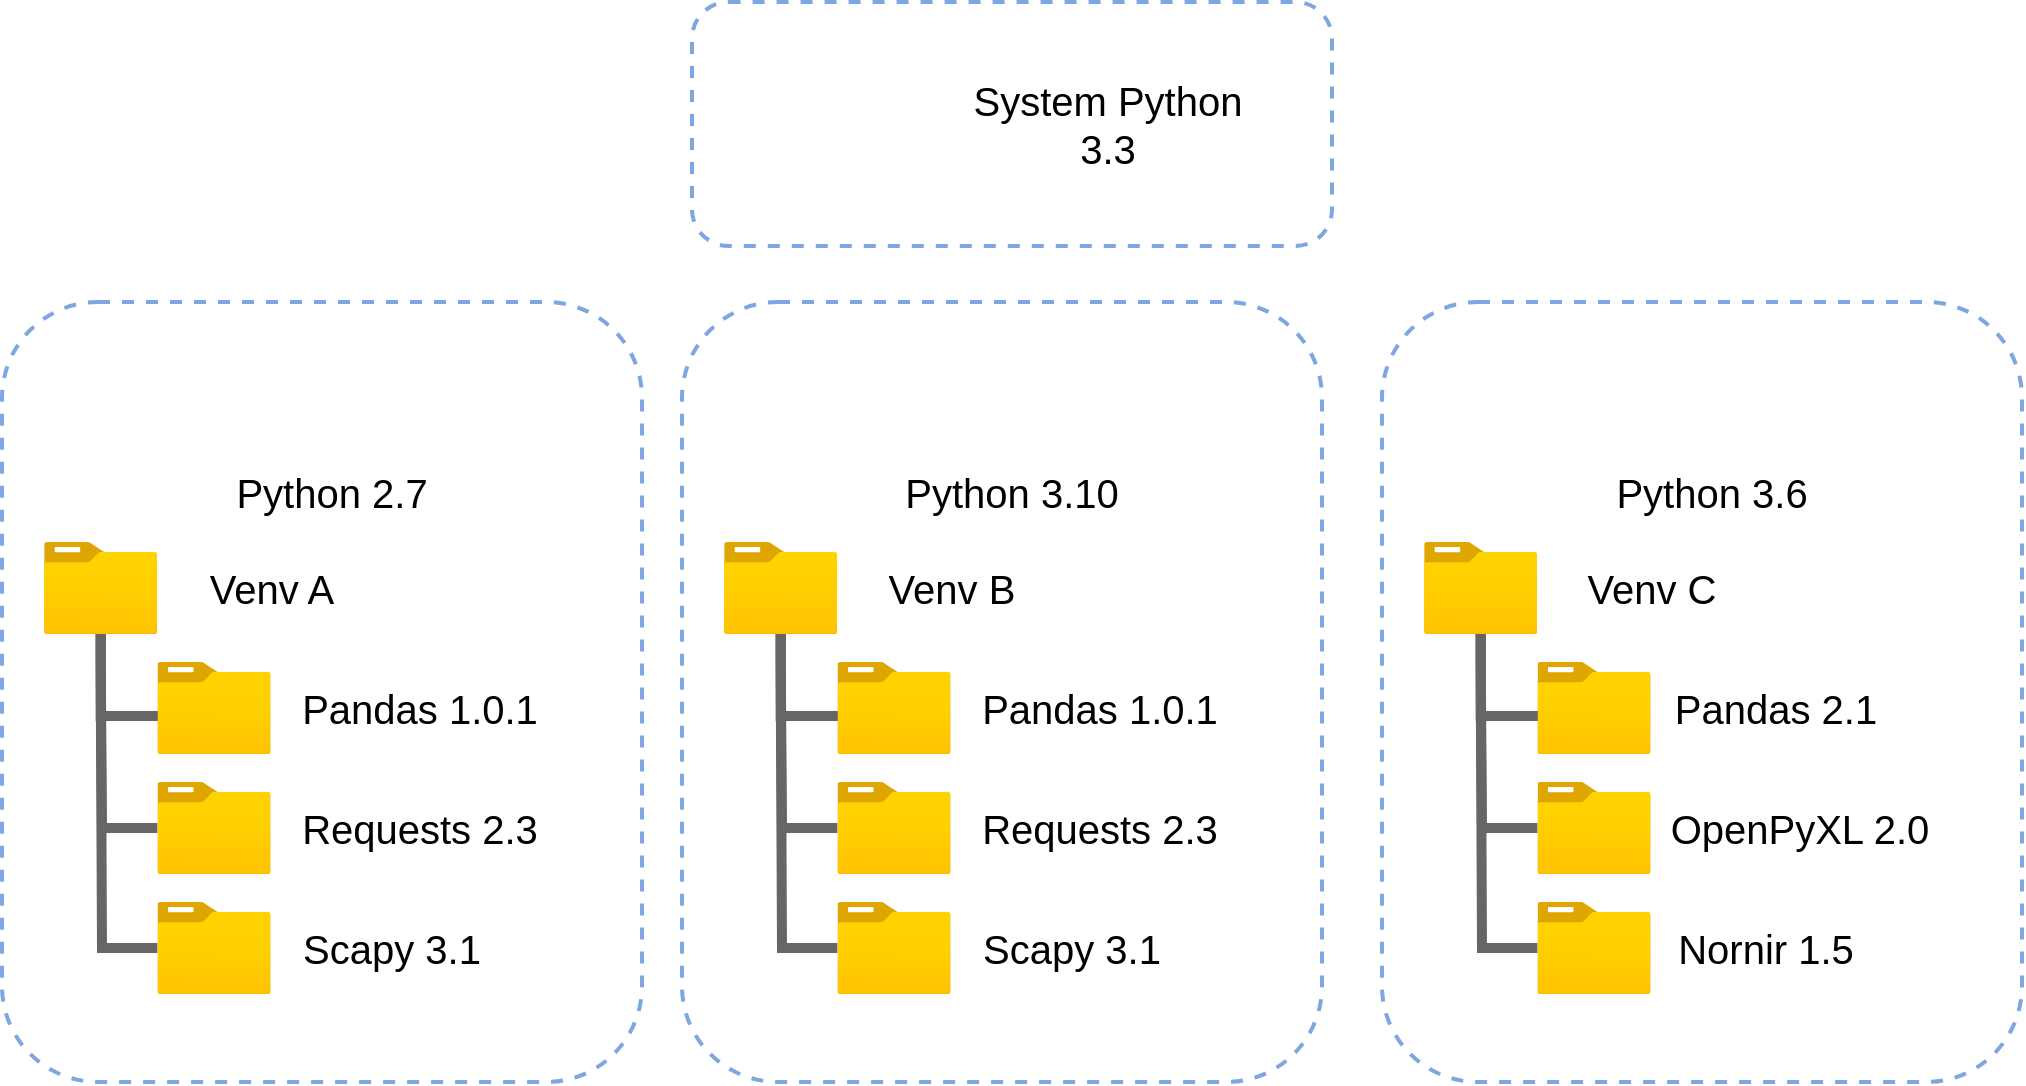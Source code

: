 <mxfile version="18.0.1" type="device"><diagram id="a-N2ivAN2zhkGt3p4kRv" name="Page-1"><mxGraphModel dx="922" dy="831" grid="1" gridSize="10" guides="1" tooltips="1" connect="1" arrows="1" fold="1" page="1" pageScale="1" pageWidth="827" pageHeight="1169" math="0" shadow="0"><root><mxCell id="0"/><mxCell id="1" parent="0"/><mxCell id="n__TnUmV7RsL0VpYh8Io-32" value="" style="rounded=1;whiteSpace=wrap;html=1;fillColor=none;strokeColor=#7EA6E0;strokeWidth=2;dashed=1;" vertex="1" parent="1"><mxGeometry x="840" y="200" width="320" height="390" as="geometry"/></mxCell><mxCell id="n__TnUmV7RsL0VpYh8Io-1" value="" style="rounded=1;whiteSpace=wrap;html=1;fillColor=none;strokeColor=#7EA6E0;strokeWidth=2;dashed=1;" vertex="1" parent="1"><mxGeometry x="150" y="200" width="320" height="390" as="geometry"/></mxCell><mxCell id="n__TnUmV7RsL0VpYh8Io-4" value="" style="shape=image;verticalLabelPosition=bottom;labelBackgroundColor=default;verticalAlign=top;aspect=fixed;imageAspect=0;image=https://tinkercademy.com/wp-content/uploads/2018/04/python-icon.png;" vertex="1" parent="1"><mxGeometry x="280" y="210" width="70" height="70" as="geometry"/></mxCell><mxCell id="n__TnUmV7RsL0VpYh8Io-9" style="edgeStyle=orthogonalEdgeStyle;rounded=0;orthogonalLoop=1;jettySize=auto;html=1;entryX=0.006;entryY=0.587;entryDx=0;entryDy=0;entryPerimeter=0;endArrow=none;endFill=0;fillColor=#f5f5f5;strokeColor=#666666;strokeWidth=5;" edge="1" parent="1" source="n__TnUmV7RsL0VpYh8Io-5" target="n__TnUmV7RsL0VpYh8Io-6"><mxGeometry relative="1" as="geometry"/></mxCell><mxCell id="n__TnUmV7RsL0VpYh8Io-5" value="" style="aspect=fixed;html=1;points=[];align=center;image;fontSize=12;image=img/lib/azure2/general/Folder_Blank.svg;dashed=1;strokeColor=#7EA6E0;strokeWidth=2;fillColor=none;" vertex="1" parent="1"><mxGeometry x="171" y="320" width="56.68" height="46" as="geometry"/></mxCell><mxCell id="n__TnUmV7RsL0VpYh8Io-6" value="" style="aspect=fixed;html=1;points=[];align=center;image;fontSize=12;image=img/lib/azure2/general/Folder_Blank.svg;dashed=1;strokeColor=#7EA6E0;strokeWidth=2;fillColor=none;" vertex="1" parent="1"><mxGeometry x="227.68" y="380" width="56.68" height="46" as="geometry"/></mxCell><mxCell id="n__TnUmV7RsL0VpYh8Io-7" value="" style="aspect=fixed;html=1;points=[];align=center;image;fontSize=12;image=img/lib/azure2/general/Folder_Blank.svg;dashed=1;strokeColor=#7EA6E0;strokeWidth=2;fillColor=none;fontStyle=1" vertex="1" parent="1"><mxGeometry x="227.68" y="440" width="56.68" height="46" as="geometry"/></mxCell><mxCell id="n__TnUmV7RsL0VpYh8Io-8" value="" style="aspect=fixed;html=1;points=[];align=center;image;fontSize=12;image=img/lib/azure2/general/Folder_Blank.svg;dashed=1;strokeColor=#7EA6E0;strokeWidth=2;fillColor=none;fontStyle=1" vertex="1" parent="1"><mxGeometry x="227.68" y="500" width="56.68" height="46" as="geometry"/></mxCell><mxCell id="n__TnUmV7RsL0VpYh8Io-11" style="edgeStyle=orthogonalEdgeStyle;rounded=0;orthogonalLoop=1;jettySize=auto;html=1;endArrow=none;endFill=0;fillColor=#f5f5f5;strokeColor=#666666;strokeWidth=5;" edge="1" parent="1" source="n__TnUmV7RsL0VpYh8Io-5" target="n__TnUmV7RsL0VpYh8Io-7"><mxGeometry relative="1" as="geometry"><mxPoint x="209.4" y="376" as="sourcePoint"/><mxPoint x="238.02" y="417.002" as="targetPoint"/><Array as="points"><mxPoint x="199" y="376"/><mxPoint x="200" y="376"/><mxPoint x="200" y="463"/></Array></mxGeometry></mxCell><mxCell id="n__TnUmV7RsL0VpYh8Io-12" style="edgeStyle=orthogonalEdgeStyle;rounded=0;orthogonalLoop=1;jettySize=auto;html=1;endArrow=none;endFill=0;fillColor=#f5f5f5;strokeColor=#666666;strokeWidth=5;" edge="1" parent="1" source="n__TnUmV7RsL0VpYh8Io-5" target="n__TnUmV7RsL0VpYh8Io-8"><mxGeometry relative="1" as="geometry"><mxPoint x="219.4" y="386" as="sourcePoint"/><mxPoint x="237.68" y="473" as="targetPoint"/><Array as="points"><mxPoint x="199" y="386"/><mxPoint x="200" y="386"/><mxPoint x="200" y="523"/></Array></mxGeometry></mxCell><mxCell id="n__TnUmV7RsL0VpYh8Io-13" value="Python 2.7" style="text;html=1;strokeColor=none;fillColor=none;align=center;verticalAlign=middle;whiteSpace=wrap;rounded=0;dashed=1;fontSize=20;" vertex="1" parent="1"><mxGeometry x="260" y="280" width="110" height="30" as="geometry"/></mxCell><mxCell id="n__TnUmV7RsL0VpYh8Io-14" value="Venv A" style="text;html=1;strokeColor=none;fillColor=none;align=center;verticalAlign=middle;whiteSpace=wrap;rounded=0;dashed=1;fontSize=20;" vertex="1" parent="1"><mxGeometry x="230" y="328" width="110" height="30" as="geometry"/></mxCell><mxCell id="n__TnUmV7RsL0VpYh8Io-15" value="Pandas 1.0.1" style="text;html=1;strokeColor=none;fillColor=none;align=center;verticalAlign=middle;whiteSpace=wrap;rounded=0;dashed=1;fontSize=20;" vertex="1" parent="1"><mxGeometry x="284.36" y="388" width="150" height="30" as="geometry"/></mxCell><mxCell id="n__TnUmV7RsL0VpYh8Io-16" value="Requests 2.3" style="text;html=1;strokeColor=none;fillColor=none;align=center;verticalAlign=middle;whiteSpace=wrap;rounded=0;dashed=1;fontSize=20;" vertex="1" parent="1"><mxGeometry x="284.36" y="448" width="150" height="30" as="geometry"/></mxCell><mxCell id="n__TnUmV7RsL0VpYh8Io-17" value="Scapy 3.1" style="text;html=1;strokeColor=none;fillColor=none;align=center;verticalAlign=middle;whiteSpace=wrap;rounded=0;dashed=1;fontSize=20;" vertex="1" parent="1"><mxGeometry x="270" y="508" width="150" height="30" as="geometry"/></mxCell><mxCell id="n__TnUmV7RsL0VpYh8Io-18" value="" style="rounded=1;whiteSpace=wrap;html=1;fillColor=none;strokeColor=#7EA6E0;strokeWidth=2;dashed=1;" vertex="1" parent="1"><mxGeometry x="490" y="200" width="320" height="390" as="geometry"/></mxCell><mxCell id="n__TnUmV7RsL0VpYh8Io-19" value="" style="shape=image;verticalLabelPosition=bottom;labelBackgroundColor=default;verticalAlign=top;aspect=fixed;imageAspect=0;image=https://tinkercademy.com/wp-content/uploads/2018/04/python-icon.png;" vertex="1" parent="1"><mxGeometry x="620" y="210" width="70" height="70" as="geometry"/></mxCell><mxCell id="n__TnUmV7RsL0VpYh8Io-20" style="edgeStyle=orthogonalEdgeStyle;rounded=0;orthogonalLoop=1;jettySize=auto;html=1;entryX=0.006;entryY=0.587;entryDx=0;entryDy=0;entryPerimeter=0;endArrow=none;endFill=0;fillColor=#f5f5f5;strokeColor=#666666;strokeWidth=5;" edge="1" parent="1" source="n__TnUmV7RsL0VpYh8Io-21" target="n__TnUmV7RsL0VpYh8Io-22"><mxGeometry relative="1" as="geometry"/></mxCell><mxCell id="n__TnUmV7RsL0VpYh8Io-21" value="" style="aspect=fixed;html=1;points=[];align=center;image;fontSize=12;image=img/lib/azure2/general/Folder_Blank.svg;dashed=1;strokeColor=#7EA6E0;strokeWidth=2;fillColor=none;" vertex="1" parent="1"><mxGeometry x="511" y="320" width="56.68" height="46" as="geometry"/></mxCell><mxCell id="n__TnUmV7RsL0VpYh8Io-22" value="" style="aspect=fixed;html=1;points=[];align=center;image;fontSize=12;image=img/lib/azure2/general/Folder_Blank.svg;dashed=1;strokeColor=#7EA6E0;strokeWidth=2;fillColor=none;" vertex="1" parent="1"><mxGeometry x="567.68" y="380" width="56.68" height="46" as="geometry"/></mxCell><mxCell id="n__TnUmV7RsL0VpYh8Io-23" value="" style="aspect=fixed;html=1;points=[];align=center;image;fontSize=12;image=img/lib/azure2/general/Folder_Blank.svg;dashed=1;strokeColor=#7EA6E0;strokeWidth=2;fillColor=none;fontStyle=1" vertex="1" parent="1"><mxGeometry x="567.68" y="440" width="56.68" height="46" as="geometry"/></mxCell><mxCell id="n__TnUmV7RsL0VpYh8Io-24" value="" style="aspect=fixed;html=1;points=[];align=center;image;fontSize=12;image=img/lib/azure2/general/Folder_Blank.svg;dashed=1;strokeColor=#7EA6E0;strokeWidth=2;fillColor=none;fontStyle=1" vertex="1" parent="1"><mxGeometry x="567.68" y="500" width="56.68" height="46" as="geometry"/></mxCell><mxCell id="n__TnUmV7RsL0VpYh8Io-25" style="edgeStyle=orthogonalEdgeStyle;rounded=0;orthogonalLoop=1;jettySize=auto;html=1;endArrow=none;endFill=0;fillColor=#f5f5f5;strokeColor=#666666;strokeWidth=5;" edge="1" parent="1" source="n__TnUmV7RsL0VpYh8Io-21" target="n__TnUmV7RsL0VpYh8Io-23"><mxGeometry relative="1" as="geometry"><mxPoint x="549.4" y="376" as="sourcePoint"/><mxPoint x="578.02" y="417.002" as="targetPoint"/><Array as="points"><mxPoint x="539" y="376"/><mxPoint x="540" y="376"/><mxPoint x="540" y="463"/></Array></mxGeometry></mxCell><mxCell id="n__TnUmV7RsL0VpYh8Io-26" style="edgeStyle=orthogonalEdgeStyle;rounded=0;orthogonalLoop=1;jettySize=auto;html=1;endArrow=none;endFill=0;fillColor=#f5f5f5;strokeColor=#666666;strokeWidth=5;" edge="1" parent="1" source="n__TnUmV7RsL0VpYh8Io-21" target="n__TnUmV7RsL0VpYh8Io-24"><mxGeometry relative="1" as="geometry"><mxPoint x="559.4" y="386" as="sourcePoint"/><mxPoint x="577.68" y="473" as="targetPoint"/><Array as="points"><mxPoint x="539" y="386"/><mxPoint x="540" y="386"/><mxPoint x="540" y="523"/></Array></mxGeometry></mxCell><mxCell id="n__TnUmV7RsL0VpYh8Io-27" value="Python 3.10" style="text;html=1;strokeColor=none;fillColor=none;align=center;verticalAlign=middle;whiteSpace=wrap;rounded=0;dashed=1;fontSize=20;" vertex="1" parent="1"><mxGeometry x="600" y="280" width="110" height="30" as="geometry"/></mxCell><mxCell id="n__TnUmV7RsL0VpYh8Io-28" value="Venv B" style="text;html=1;strokeColor=none;fillColor=none;align=center;verticalAlign=middle;whiteSpace=wrap;rounded=0;dashed=1;fontSize=20;" vertex="1" parent="1"><mxGeometry x="570" y="328" width="110" height="30" as="geometry"/></mxCell><mxCell id="n__TnUmV7RsL0VpYh8Io-29" value="Pandas 1.0.1" style="text;html=1;strokeColor=none;fillColor=none;align=center;verticalAlign=middle;whiteSpace=wrap;rounded=0;dashed=1;fontSize=20;" vertex="1" parent="1"><mxGeometry x="624.36" y="388" width="150" height="30" as="geometry"/></mxCell><mxCell id="n__TnUmV7RsL0VpYh8Io-30" value="Requests 2.3" style="text;html=1;strokeColor=none;fillColor=none;align=center;verticalAlign=middle;whiteSpace=wrap;rounded=0;dashed=1;fontSize=20;" vertex="1" parent="1"><mxGeometry x="624.36" y="448" width="150" height="30" as="geometry"/></mxCell><mxCell id="n__TnUmV7RsL0VpYh8Io-31" value="Scapy 3.1" style="text;html=1;strokeColor=none;fillColor=none;align=center;verticalAlign=middle;whiteSpace=wrap;rounded=0;dashed=1;fontSize=20;" vertex="1" parent="1"><mxGeometry x="610" y="508" width="150" height="30" as="geometry"/></mxCell><mxCell id="n__TnUmV7RsL0VpYh8Io-33" value="" style="shape=image;verticalLabelPosition=bottom;labelBackgroundColor=default;verticalAlign=top;aspect=fixed;imageAspect=0;image=https://tinkercademy.com/wp-content/uploads/2018/04/python-icon.png;" vertex="1" parent="1"><mxGeometry x="970" y="210" width="70" height="70" as="geometry"/></mxCell><mxCell id="n__TnUmV7RsL0VpYh8Io-34" style="edgeStyle=orthogonalEdgeStyle;rounded=0;orthogonalLoop=1;jettySize=auto;html=1;entryX=0.006;entryY=0.587;entryDx=0;entryDy=0;entryPerimeter=0;endArrow=none;endFill=0;fillColor=#f5f5f5;strokeColor=#666666;strokeWidth=5;" edge="1" parent="1" source="n__TnUmV7RsL0VpYh8Io-35" target="n__TnUmV7RsL0VpYh8Io-36"><mxGeometry relative="1" as="geometry"/></mxCell><mxCell id="n__TnUmV7RsL0VpYh8Io-35" value="" style="aspect=fixed;html=1;points=[];align=center;image;fontSize=12;image=img/lib/azure2/general/Folder_Blank.svg;dashed=1;strokeColor=#7EA6E0;strokeWidth=2;fillColor=none;" vertex="1" parent="1"><mxGeometry x="861" y="320" width="56.68" height="46" as="geometry"/></mxCell><mxCell id="n__TnUmV7RsL0VpYh8Io-36" value="" style="aspect=fixed;html=1;points=[];align=center;image;fontSize=12;image=img/lib/azure2/general/Folder_Blank.svg;dashed=1;strokeColor=#7EA6E0;strokeWidth=2;fillColor=none;" vertex="1" parent="1"><mxGeometry x="917.68" y="380" width="56.68" height="46" as="geometry"/></mxCell><mxCell id="n__TnUmV7RsL0VpYh8Io-37" value="" style="aspect=fixed;html=1;points=[];align=center;image;fontSize=12;image=img/lib/azure2/general/Folder_Blank.svg;dashed=1;strokeColor=#7EA6E0;strokeWidth=2;fillColor=none;fontStyle=1" vertex="1" parent="1"><mxGeometry x="917.68" y="440" width="56.68" height="46" as="geometry"/></mxCell><mxCell id="n__TnUmV7RsL0VpYh8Io-38" value="" style="aspect=fixed;html=1;points=[];align=center;image;fontSize=12;image=img/lib/azure2/general/Folder_Blank.svg;dashed=1;strokeColor=#7EA6E0;strokeWidth=2;fillColor=none;fontStyle=1" vertex="1" parent="1"><mxGeometry x="917.68" y="500" width="56.68" height="46" as="geometry"/></mxCell><mxCell id="n__TnUmV7RsL0VpYh8Io-39" style="edgeStyle=orthogonalEdgeStyle;rounded=0;orthogonalLoop=1;jettySize=auto;html=1;endArrow=none;endFill=0;fillColor=#f5f5f5;strokeColor=#666666;strokeWidth=5;" edge="1" parent="1" source="n__TnUmV7RsL0VpYh8Io-35" target="n__TnUmV7RsL0VpYh8Io-37"><mxGeometry relative="1" as="geometry"><mxPoint x="899.4" y="376" as="sourcePoint"/><mxPoint x="928.02" y="417.002" as="targetPoint"/><Array as="points"><mxPoint x="889" y="376"/><mxPoint x="890" y="376"/><mxPoint x="890" y="463"/></Array></mxGeometry></mxCell><mxCell id="n__TnUmV7RsL0VpYh8Io-40" style="edgeStyle=orthogonalEdgeStyle;rounded=0;orthogonalLoop=1;jettySize=auto;html=1;endArrow=none;endFill=0;fillColor=#f5f5f5;strokeColor=#666666;strokeWidth=5;" edge="1" parent="1" source="n__TnUmV7RsL0VpYh8Io-35" target="n__TnUmV7RsL0VpYh8Io-38"><mxGeometry relative="1" as="geometry"><mxPoint x="909.4" y="386" as="sourcePoint"/><mxPoint x="927.68" y="473" as="targetPoint"/><Array as="points"><mxPoint x="889" y="386"/><mxPoint x="890" y="386"/><mxPoint x="890" y="523"/></Array></mxGeometry></mxCell><mxCell id="n__TnUmV7RsL0VpYh8Io-41" value="Python 3.6" style="text;html=1;strokeColor=none;fillColor=none;align=center;verticalAlign=middle;whiteSpace=wrap;rounded=0;dashed=1;fontSize=20;" vertex="1" parent="1"><mxGeometry x="950" y="280" width="110" height="30" as="geometry"/></mxCell><mxCell id="n__TnUmV7RsL0VpYh8Io-42" value="Venv C" style="text;html=1;strokeColor=none;fillColor=none;align=center;verticalAlign=middle;whiteSpace=wrap;rounded=0;dashed=1;fontSize=20;" vertex="1" parent="1"><mxGeometry x="920" y="328" width="110" height="30" as="geometry"/></mxCell><mxCell id="n__TnUmV7RsL0VpYh8Io-43" value="Pandas 2.1" style="text;html=1;strokeColor=none;fillColor=none;align=center;verticalAlign=middle;whiteSpace=wrap;rounded=0;dashed=1;fontSize=20;" vertex="1" parent="1"><mxGeometry x="962.36" y="388" width="150" height="30" as="geometry"/></mxCell><mxCell id="n__TnUmV7RsL0VpYh8Io-44" value="OpenPyXL 2.0" style="text;html=1;strokeColor=none;fillColor=none;align=center;verticalAlign=middle;whiteSpace=wrap;rounded=0;dashed=1;fontSize=20;" vertex="1" parent="1"><mxGeometry x="974.36" y="448" width="150" height="30" as="geometry"/></mxCell><mxCell id="n__TnUmV7RsL0VpYh8Io-45" value="Nornir 1.5" style="text;html=1;strokeColor=none;fillColor=none;align=center;verticalAlign=middle;whiteSpace=wrap;rounded=0;dashed=1;fontSize=20;" vertex="1" parent="1"><mxGeometry x="957" y="508" width="150" height="30" as="geometry"/></mxCell><mxCell id="n__TnUmV7RsL0VpYh8Io-46" value="" style="rounded=1;whiteSpace=wrap;html=1;fillColor=none;strokeColor=#7EA6E0;strokeWidth=2;dashed=1;" vertex="1" parent="1"><mxGeometry x="495" y="50" width="320" height="122" as="geometry"/></mxCell><mxCell id="n__TnUmV7RsL0VpYh8Io-47" value="" style="shape=image;verticalLabelPosition=bottom;labelBackgroundColor=default;verticalAlign=top;aspect=fixed;imageAspect=0;image=https://tinkercademy.com/wp-content/uploads/2018/04/python-icon.png;" vertex="1" parent="1"><mxGeometry x="530" y="76" width="70" height="70" as="geometry"/></mxCell><mxCell id="n__TnUmV7RsL0VpYh8Io-48" value="System Python&lt;br&gt;3.3" style="text;html=1;strokeColor=none;fillColor=none;align=center;verticalAlign=middle;whiteSpace=wrap;rounded=0;dashed=1;fontSize=20;" vertex="1" parent="1"><mxGeometry x="620" y="96" width="165.64" height="30" as="geometry"/></mxCell></root></mxGraphModel></diagram></mxfile>